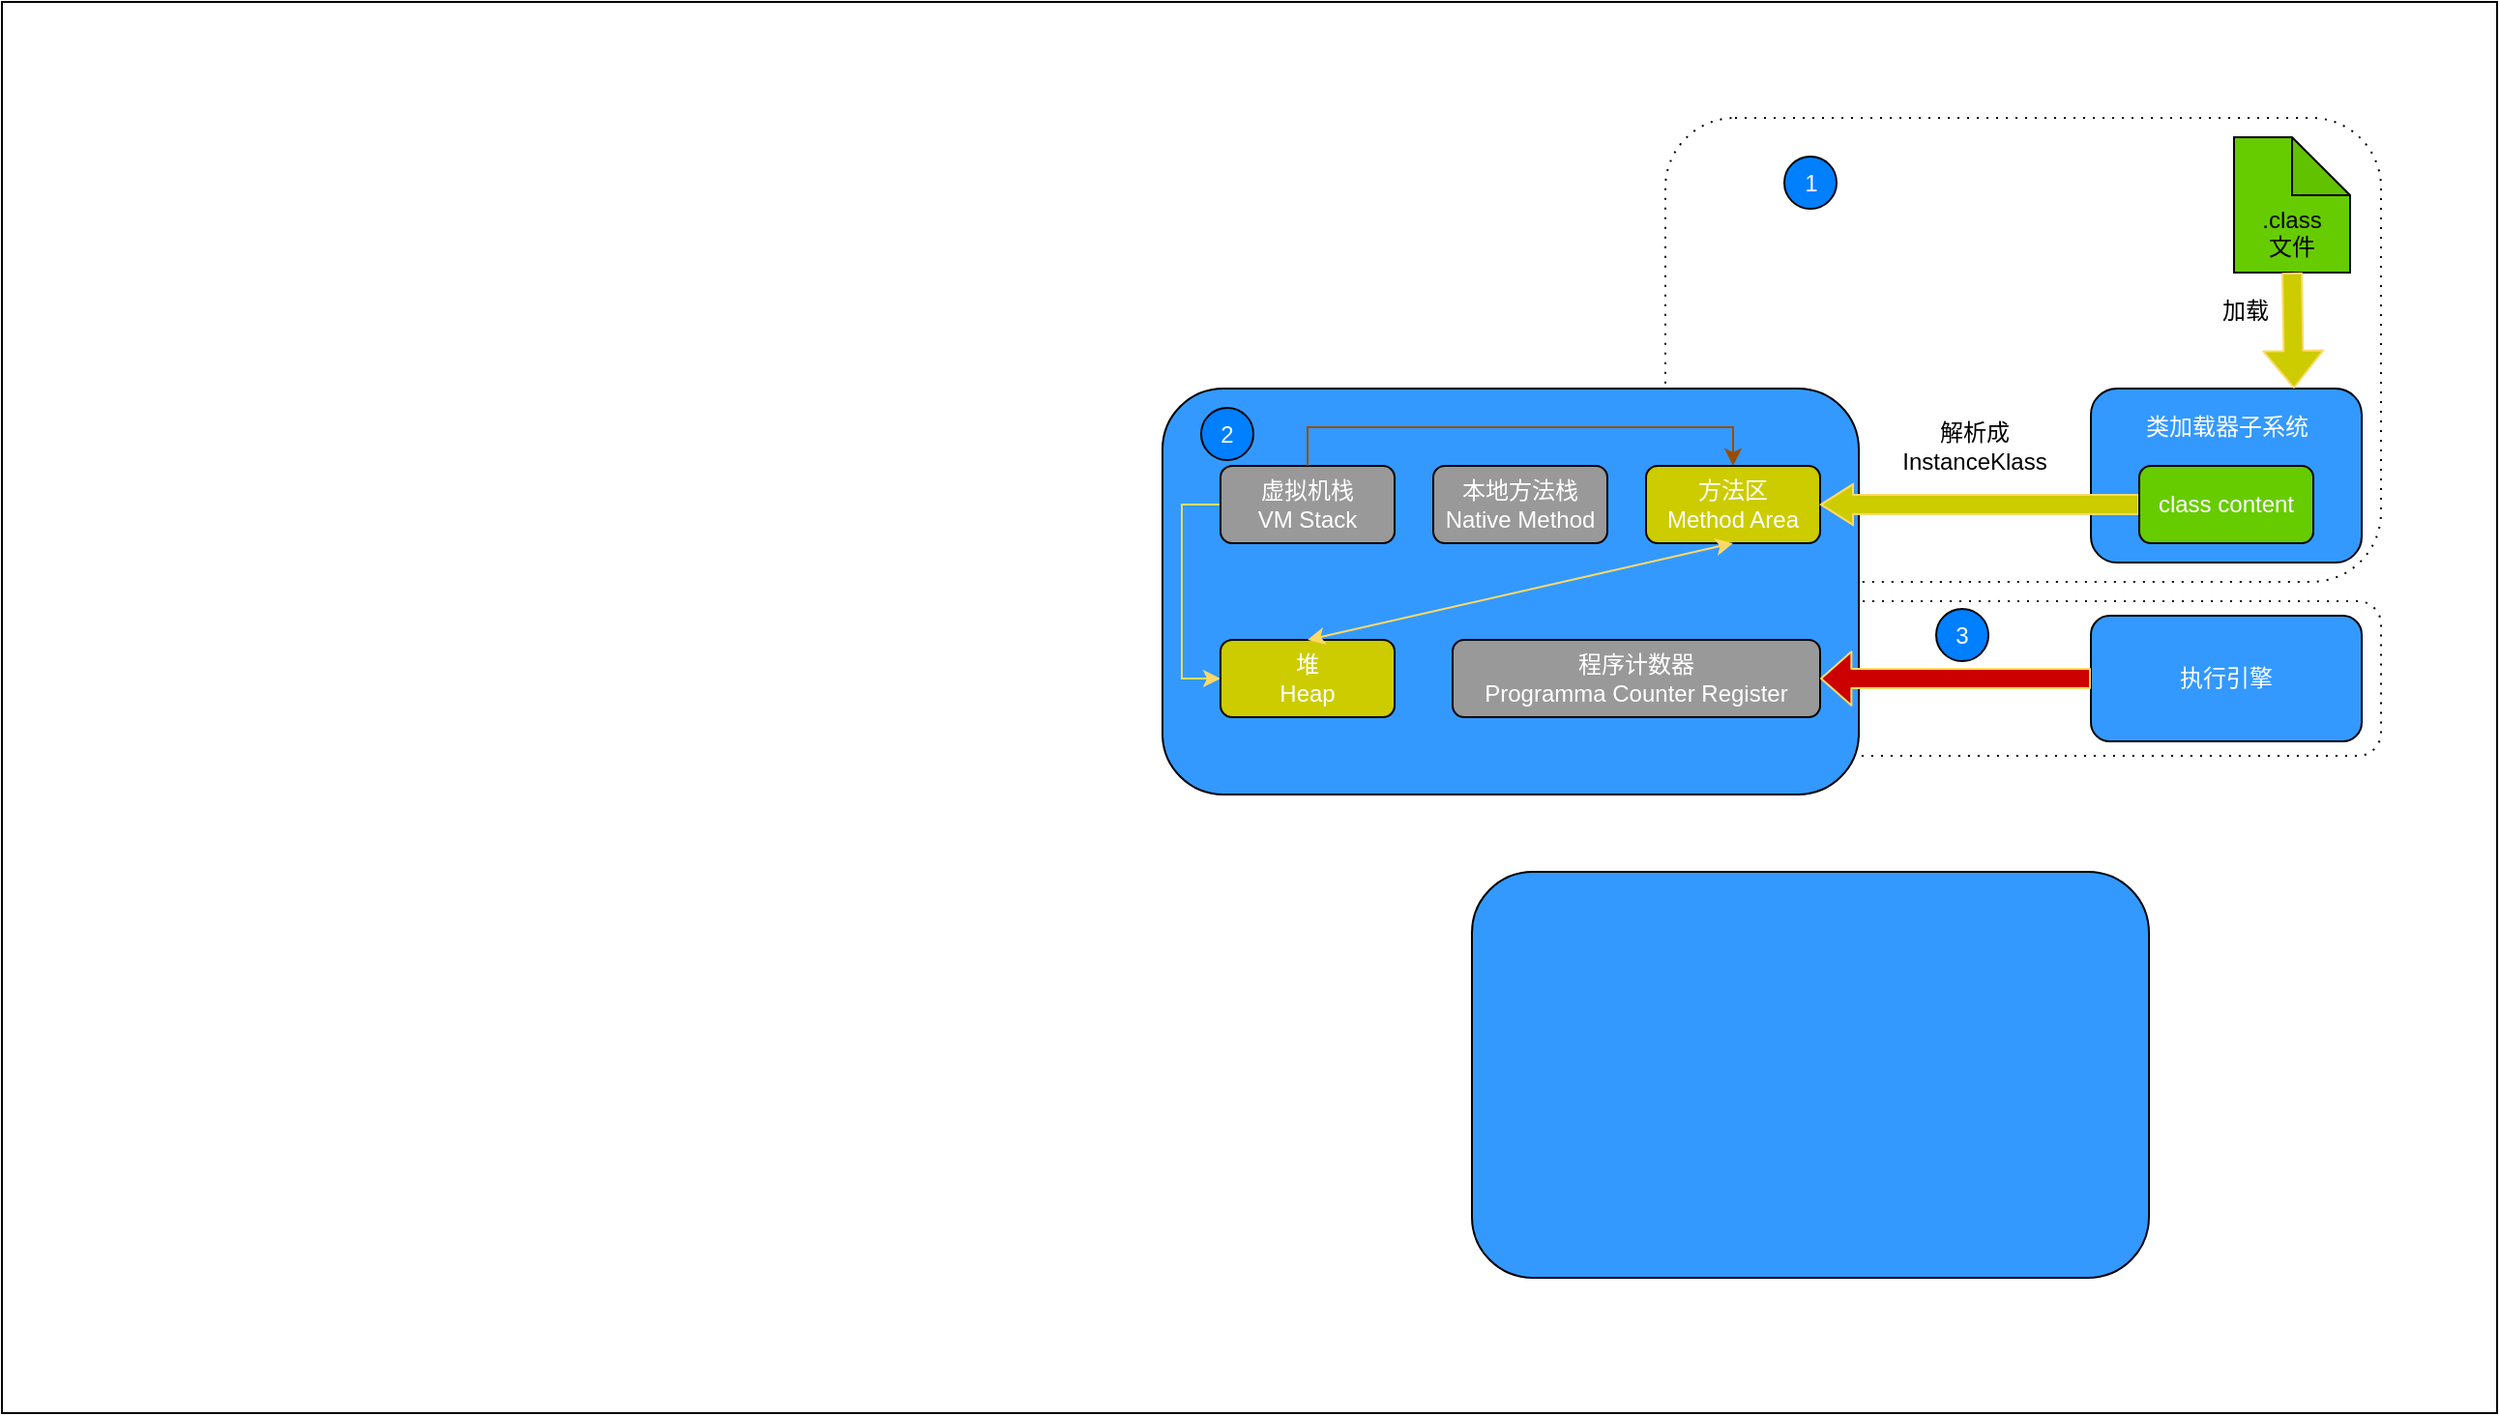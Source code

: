 <mxfile version="13.0.3" type="device"><diagram id="suuIH9ubtsPaNduwxuFc" name="第 1 页"><mxGraphModel dx="1122" dy="686" grid="1" gridSize="10" guides="1" tooltips="1" connect="1" arrows="1" fold="1" page="1" pageScale="1" pageWidth="827" pageHeight="1169" math="0" shadow="0"><root><mxCell id="0"/><mxCell id="1" parent="0"/><mxCell id="sgIZnqpllFNS2XlUrP8q-1" value="" style="rounded=0;whiteSpace=wrap;html=1;" vertex="1" parent="1"><mxGeometry x="30" y="40" width="1290" height="730" as="geometry"/></mxCell><mxCell id="sgIZnqpllFNS2XlUrP8q-3" value="" style="shape=ext;rounded=1;html=1;whiteSpace=wrap;dashed=1;dashPattern=1 4;" vertex="1" parent="1"><mxGeometry x="890" y="100" width="370" height="240" as="geometry"/></mxCell><mxCell id="sgIZnqpllFNS2XlUrP8q-6" value="" style="rounded=1;whiteSpace=wrap;html=1;fillColor=#3399FF;" vertex="1" parent="1"><mxGeometry x="1110" y="240" width="140" height="90" as="geometry"/></mxCell><mxCell id="sgIZnqpllFNS2XlUrP8q-5" value="" style="shape=ext;rounded=1;html=1;whiteSpace=wrap;dashed=1;dashPattern=1 4;" vertex="1" parent="1"><mxGeometry x="890" y="350" width="370" height="80" as="geometry"/></mxCell><mxCell id="sgIZnqpllFNS2XlUrP8q-7" value="&lt;font color=&quot;#ffffff&quot;&gt;执行引擎&lt;/font&gt;" style="rounded=1;whiteSpace=wrap;html=1;fillColor=#3399FF;" vertex="1" parent="1"><mxGeometry x="1110" y="357.5" width="140" height="65" as="geometry"/></mxCell><mxCell id="sgIZnqpllFNS2XlUrP8q-8" value="" style="rounded=1;whiteSpace=wrap;html=1;fillColor=#3399FF;" vertex="1" parent="1"><mxGeometry x="790" y="490" width="350" height="210" as="geometry"/></mxCell><mxCell id="sgIZnqpllFNS2XlUrP8q-11" value="" style="rounded=1;whiteSpace=wrap;html=1;fillColor=#3399FF;" vertex="1" parent="1"><mxGeometry x="630" y="240" width="360" height="210" as="geometry"/></mxCell><mxCell id="sgIZnqpllFNS2XlUrP8q-25" style="edgeStyle=orthogonalEdgeStyle;rounded=0;orthogonalLoop=1;jettySize=auto;html=1;entryX=0;entryY=0.5;entryDx=0;entryDy=0;shadow=0;strokeColor=#FFD966;fillColor=#994C00;exitX=0;exitY=0.5;exitDx=0;exitDy=0;" edge="1" parent="1" source="sgIZnqpllFNS2XlUrP8q-12" target="sgIZnqpllFNS2XlUrP8q-15"><mxGeometry relative="1" as="geometry"><Array as="points"><mxPoint x="640" y="300"/><mxPoint x="640" y="390"/></Array></mxGeometry></mxCell><mxCell id="sgIZnqpllFNS2XlUrP8q-12" value="&lt;font color=&quot;#ffffff&quot;&gt;虚拟机栈&lt;br&gt;VM Stack&lt;br&gt;&lt;/font&gt;" style="rounded=1;whiteSpace=wrap;html=1;fillColor=#999999;" vertex="1" parent="1"><mxGeometry x="660" y="280" width="90" height="40" as="geometry"/></mxCell><mxCell id="sgIZnqpllFNS2XlUrP8q-13" value="&lt;font color=&quot;#ffffff&quot;&gt;类加载器子系统&lt;/font&gt;" style="text;html=1;strokeColor=none;fillColor=none;align=center;verticalAlign=middle;whiteSpace=wrap;rounded=0;" vertex="1" parent="1"><mxGeometry x="1130.5" y="250" width="99" height="20" as="geometry"/></mxCell><mxCell id="sgIZnqpllFNS2XlUrP8q-15" value="&lt;font color=&quot;#ffffff&quot;&gt;堆&lt;br&gt;Heap&lt;br&gt;&lt;/font&gt;" style="rounded=1;whiteSpace=wrap;html=1;fillColor=#CCCC00;" vertex="1" parent="1"><mxGeometry x="660" y="370" width="90" height="40" as="geometry"/></mxCell><mxCell id="sgIZnqpllFNS2XlUrP8q-17" value="&lt;font color=&quot;#ffffff&quot;&gt;方法区&lt;br&gt;Method Area&lt;br&gt;&lt;/font&gt;" style="rounded=1;whiteSpace=wrap;html=1;fillColor=#CCCC00;" vertex="1" parent="1"><mxGeometry x="880" y="280" width="90" height="40" as="geometry"/></mxCell><mxCell id="sgIZnqpllFNS2XlUrP8q-18" value="&lt;font color=&quot;#ffffff&quot;&gt;本地方法栈&lt;br&gt;Native Method&lt;br&gt;&lt;/font&gt;" style="rounded=1;whiteSpace=wrap;html=1;fillColor=#999999;" vertex="1" parent="1"><mxGeometry x="770" y="280" width="90" height="40" as="geometry"/></mxCell><mxCell id="sgIZnqpllFNS2XlUrP8q-20" value="&lt;font color=&quot;#ffffff&quot;&gt;程序计数器&lt;br&gt;Programma Counter Register&lt;br&gt;&lt;/font&gt;" style="rounded=1;whiteSpace=wrap;html=1;fillColor=#999999;" vertex="1" parent="1"><mxGeometry x="780" y="370" width="190" height="40" as="geometry"/></mxCell><mxCell id="sgIZnqpllFNS2XlUrP8q-21" style="edgeStyle=orthogonalEdgeStyle;rounded=0;orthogonalLoop=1;jettySize=auto;html=1;exitX=0.5;exitY=0;exitDx=0;exitDy=0;entryX=0.5;entryY=0;entryDx=0;entryDy=0;strokeColor=#994C00;shadow=0;" edge="1" parent="1" source="sgIZnqpllFNS2XlUrP8q-12" target="sgIZnqpllFNS2XlUrP8q-17"><mxGeometry relative="1" as="geometry"><Array as="points"><mxPoint x="705" y="260"/><mxPoint x="925" y="260"/></Array></mxGeometry></mxCell><mxCell id="sgIZnqpllFNS2XlUrP8q-26" value="" style="endArrow=classic;startArrow=classic;html=1;shadow=0;strokeColor=#FFD966;fillColor=#994C00;entryX=0.5;entryY=1;entryDx=0;entryDy=0;exitX=0.5;exitY=0;exitDx=0;exitDy=0;" edge="1" parent="1" source="sgIZnqpllFNS2XlUrP8q-15" target="sgIZnqpllFNS2XlUrP8q-17"><mxGeometry width="50" height="50" relative="1" as="geometry"><mxPoint x="420" y="430" as="sourcePoint"/><mxPoint x="470" y="380" as="targetPoint"/></mxGeometry></mxCell><mxCell id="sgIZnqpllFNS2XlUrP8q-27" value="" style="shape=flexArrow;endArrow=classic;html=1;shadow=0;strokeColor=#FFD966;fillColor=#CCCC00;entryX=1;entryY=0.5;entryDx=0;entryDy=0;endWidth=10;endSize=5.167;exitX=0;exitY=0.5;exitDx=0;exitDy=0;" edge="1" parent="1" source="sgIZnqpllFNS2XlUrP8q-30" target="sgIZnqpllFNS2XlUrP8q-17"><mxGeometry width="50" height="50" relative="1" as="geometry"><mxPoint x="1108" y="290" as="sourcePoint"/><mxPoint x="550" y="230" as="targetPoint"/><Array as="points"><mxPoint x="1040" y="300"/></Array></mxGeometry></mxCell><mxCell id="sgIZnqpllFNS2XlUrP8q-29" value="解析成InstanceKlass" style="text;html=1;strokeColor=none;fillColor=none;align=center;verticalAlign=middle;whiteSpace=wrap;rounded=0;" vertex="1" parent="1"><mxGeometry x="1030" y="260" width="40" height="20" as="geometry"/></mxCell><mxCell id="sgIZnqpllFNS2XlUrP8q-30" value="&lt;font color=&quot;#ffffff&quot;&gt;class content&lt;br&gt;&lt;/font&gt;" style="rounded=1;whiteSpace=wrap;html=1;fillColor=#66CC00;" vertex="1" parent="1"><mxGeometry x="1135" y="280" width="90" height="40" as="geometry"/></mxCell><mxCell id="sgIZnqpllFNS2XlUrP8q-31" value="&lt;br&gt;&lt;br&gt;.class &lt;br&gt;文件" style="shape=note;whiteSpace=wrap;html=1;backgroundOutline=1;darkOpacity=0.05;fillColor=#66CC00;" vertex="1" parent="1"><mxGeometry x="1184" y="110" width="60" height="70" as="geometry"/></mxCell><mxCell id="sgIZnqpllFNS2XlUrP8q-32" value="" style="shape=flexArrow;endArrow=classic;html=1;shadow=0;strokeColor=#FFD966;fillColor=#CCCC00;exitX=0.5;exitY=1;exitDx=0;exitDy=0;exitPerimeter=0;entryX=0.75;entryY=0;entryDx=0;entryDy=0;" edge="1" parent="1" source="sgIZnqpllFNS2XlUrP8q-31" target="sgIZnqpllFNS2XlUrP8q-6"><mxGeometry width="50" height="50" relative="1" as="geometry"><mxPoint x="1030" y="210" as="sourcePoint"/><mxPoint x="1080" y="160" as="targetPoint"/></mxGeometry></mxCell><mxCell id="sgIZnqpllFNS2XlUrP8q-33" value="加载" style="text;html=1;strokeColor=none;fillColor=none;align=center;verticalAlign=middle;whiteSpace=wrap;rounded=0;" vertex="1" parent="1"><mxGeometry x="1170" y="190" width="40" height="20" as="geometry"/></mxCell><mxCell id="sgIZnqpllFNS2XlUrP8q-34" value="" style="shape=flexArrow;endArrow=classic;html=1;shadow=0;strokeColor=#FFD966;fillColor=#CC0000;exitX=0;exitY=0.5;exitDx=0;exitDy=0;endWidth=16.667;endSize=4.892;" edge="1" parent="1" source="sgIZnqpllFNS2XlUrP8q-7" target="sgIZnqpllFNS2XlUrP8q-20"><mxGeometry width="50" height="50" relative="1" as="geometry"><mxPoint x="480" y="420" as="sourcePoint"/><mxPoint x="530" y="370" as="targetPoint"/></mxGeometry></mxCell><mxCell id="sgIZnqpllFNS2XlUrP8q-36" value="&lt;font color=&quot;#ffffff&quot;&gt;1&lt;/font&gt;" style="ellipse;whiteSpace=wrap;html=1;aspect=fixed;fillColor=#007FFF;" vertex="1" parent="1"><mxGeometry x="951.5" y="120" width="27" height="27" as="geometry"/></mxCell><mxCell id="sgIZnqpllFNS2XlUrP8q-37" value="&lt;font color=&quot;#ffffff&quot;&gt;2&lt;/font&gt;" style="ellipse;whiteSpace=wrap;html=1;aspect=fixed;fillColor=#007FFF;" vertex="1" parent="1"><mxGeometry x="650" y="250" width="27" height="27" as="geometry"/></mxCell><mxCell id="sgIZnqpllFNS2XlUrP8q-38" value="&lt;font color=&quot;#ffffff&quot;&gt;3&lt;/font&gt;" style="ellipse;whiteSpace=wrap;html=1;aspect=fixed;fillColor=#007FFF;" vertex="1" parent="1"><mxGeometry x="1030" y="354" width="27" height="27" as="geometry"/></mxCell></root></mxGraphModel></diagram></mxfile>